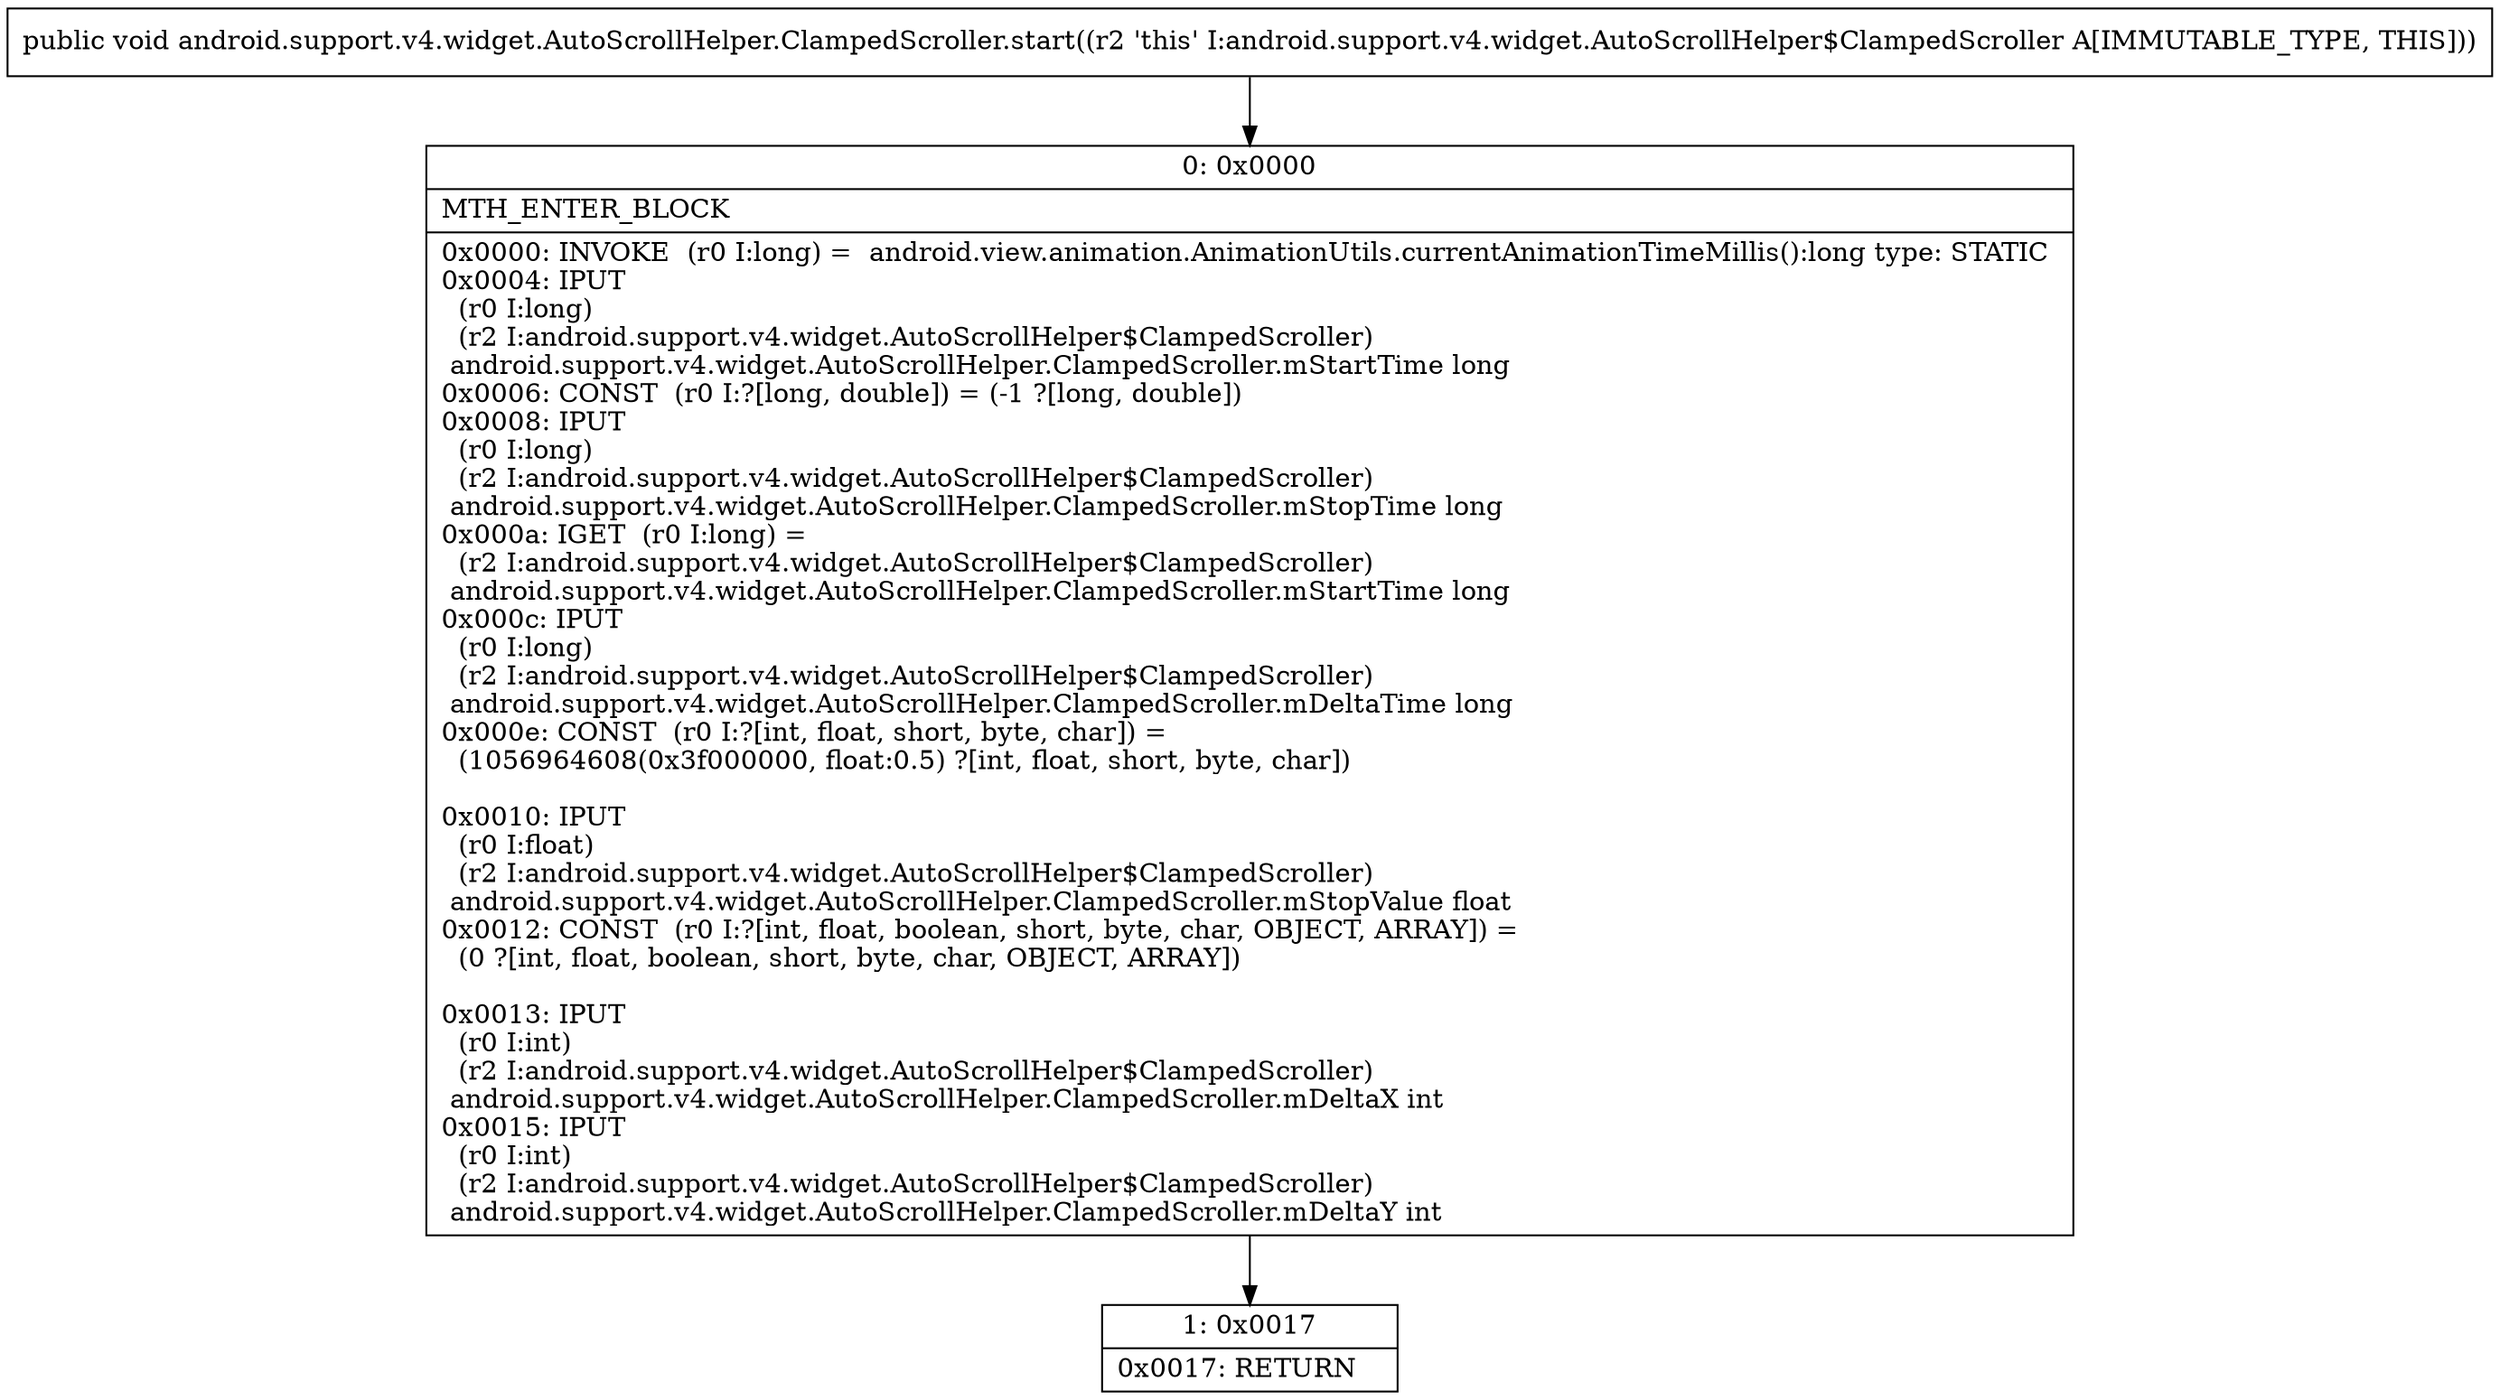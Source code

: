 digraph "CFG forandroid.support.v4.widget.AutoScrollHelper.ClampedScroller.start()V" {
Node_0 [shape=record,label="{0\:\ 0x0000|MTH_ENTER_BLOCK\l|0x0000: INVOKE  (r0 I:long) =  android.view.animation.AnimationUtils.currentAnimationTimeMillis():long type: STATIC \l0x0004: IPUT  \l  (r0 I:long)\l  (r2 I:android.support.v4.widget.AutoScrollHelper$ClampedScroller)\l android.support.v4.widget.AutoScrollHelper.ClampedScroller.mStartTime long \l0x0006: CONST  (r0 I:?[long, double]) = (\-1 ?[long, double]) \l0x0008: IPUT  \l  (r0 I:long)\l  (r2 I:android.support.v4.widget.AutoScrollHelper$ClampedScroller)\l android.support.v4.widget.AutoScrollHelper.ClampedScroller.mStopTime long \l0x000a: IGET  (r0 I:long) = \l  (r2 I:android.support.v4.widget.AutoScrollHelper$ClampedScroller)\l android.support.v4.widget.AutoScrollHelper.ClampedScroller.mStartTime long \l0x000c: IPUT  \l  (r0 I:long)\l  (r2 I:android.support.v4.widget.AutoScrollHelper$ClampedScroller)\l android.support.v4.widget.AutoScrollHelper.ClampedScroller.mDeltaTime long \l0x000e: CONST  (r0 I:?[int, float, short, byte, char]) = \l  (1056964608(0x3f000000, float:0.5) ?[int, float, short, byte, char])\l \l0x0010: IPUT  \l  (r0 I:float)\l  (r2 I:android.support.v4.widget.AutoScrollHelper$ClampedScroller)\l android.support.v4.widget.AutoScrollHelper.ClampedScroller.mStopValue float \l0x0012: CONST  (r0 I:?[int, float, boolean, short, byte, char, OBJECT, ARRAY]) = \l  (0 ?[int, float, boolean, short, byte, char, OBJECT, ARRAY])\l \l0x0013: IPUT  \l  (r0 I:int)\l  (r2 I:android.support.v4.widget.AutoScrollHelper$ClampedScroller)\l android.support.v4.widget.AutoScrollHelper.ClampedScroller.mDeltaX int \l0x0015: IPUT  \l  (r0 I:int)\l  (r2 I:android.support.v4.widget.AutoScrollHelper$ClampedScroller)\l android.support.v4.widget.AutoScrollHelper.ClampedScroller.mDeltaY int \l}"];
Node_1 [shape=record,label="{1\:\ 0x0017|0x0017: RETURN   \l}"];
MethodNode[shape=record,label="{public void android.support.v4.widget.AutoScrollHelper.ClampedScroller.start((r2 'this' I:android.support.v4.widget.AutoScrollHelper$ClampedScroller A[IMMUTABLE_TYPE, THIS])) }"];
MethodNode -> Node_0;
Node_0 -> Node_1;
}

